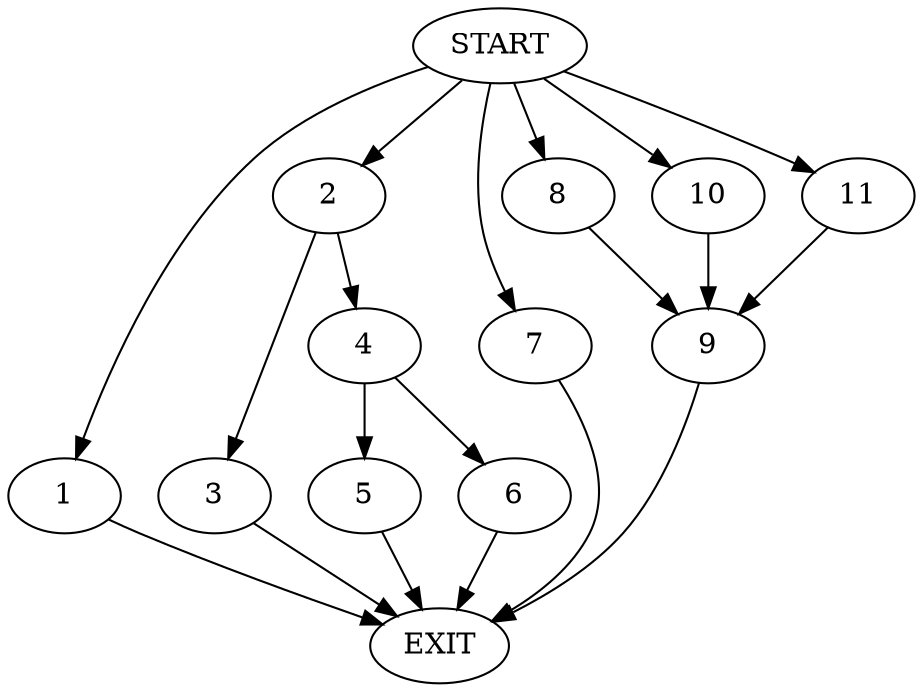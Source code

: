 digraph {
0 [label="START"]
12 [label="EXIT"]
0 -> 1
1 -> 12
0 -> 2
2 -> 3
2 -> 4
3 -> 12
4 -> 5
4 -> 6
5 -> 12
6 -> 12
0 -> 7
7 -> 12
0 -> 8
8 -> 9
9 -> 12
0 -> 10
10 -> 9
0 -> 11
11 -> 9
}
